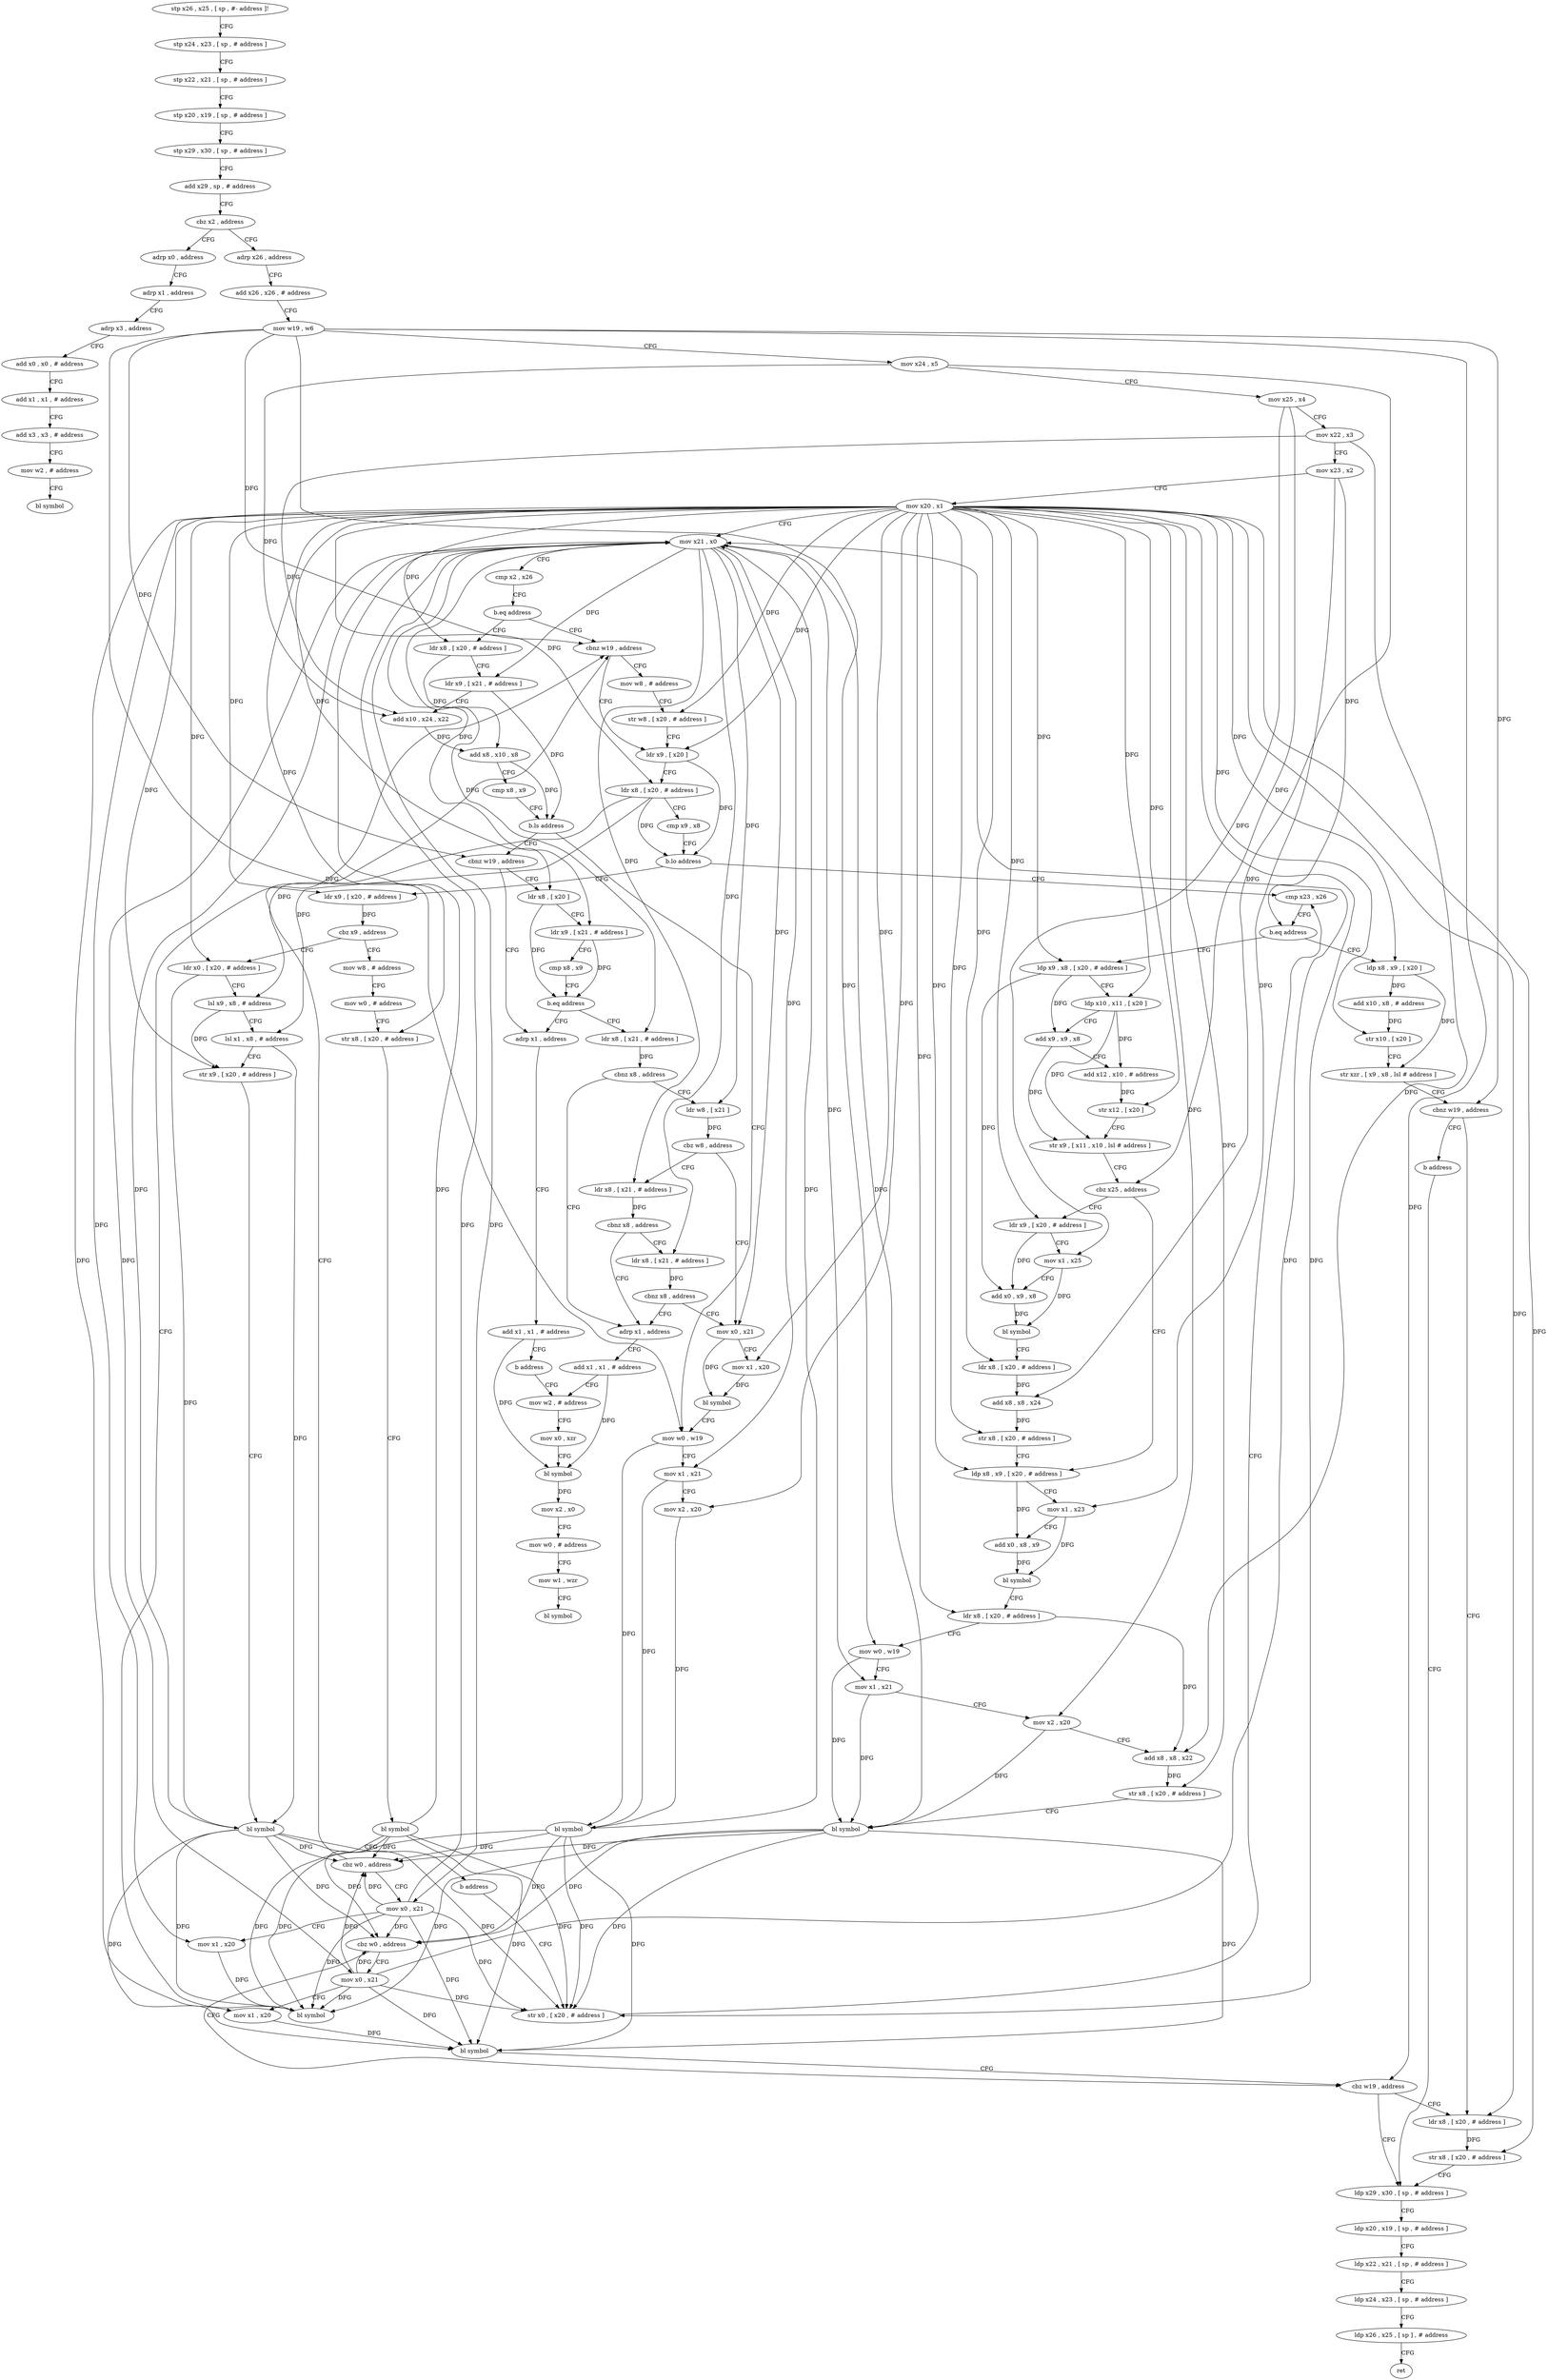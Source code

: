 digraph "func" {
"4256832" [label = "stp x26 , x25 , [ sp , #- address ]!" ]
"4256836" [label = "stp x24 , x23 , [ sp , # address ]" ]
"4256840" [label = "stp x22 , x21 , [ sp , # address ]" ]
"4256844" [label = "stp x20 , x19 , [ sp , # address ]" ]
"4256848" [label = "stp x29 , x30 , [ sp , # address ]" ]
"4256852" [label = "add x29 , sp , # address" ]
"4256856" [label = "cbz x2 , address" ]
"4257288" [label = "adrp x0 , address" ]
"4256860" [label = "adrp x26 , address" ]
"4257292" [label = "adrp x1 , address" ]
"4257296" [label = "adrp x3 , address" ]
"4257300" [label = "add x0 , x0 , # address" ]
"4257304" [label = "add x1 , x1 , # address" ]
"4257308" [label = "add x3 , x3 , # address" ]
"4257312" [label = "mov w2 , # address" ]
"4257316" [label = "bl symbol" ]
"4256864" [label = "add x26 , x26 , # address" ]
"4256868" [label = "mov w19 , w6" ]
"4256872" [label = "mov x24 , x5" ]
"4256876" [label = "mov x25 , x4" ]
"4256880" [label = "mov x22 , x3" ]
"4256884" [label = "mov x23 , x2" ]
"4256888" [label = "mov x20 , x1" ]
"4256892" [label = "mov x21 , x0" ]
"4256896" [label = "cmp x2 , x26" ]
"4256900" [label = "b.eq address" ]
"4257024" [label = "cbnz w19 , address" ]
"4256904" [label = "ldr x8 , [ x20 , # address ]" ]
"4257036" [label = "ldr x9 , [ x20 ]" ]
"4257028" [label = "mov w8 , # address" ]
"4256908" [label = "ldr x9 , [ x21 , # address ]" ]
"4256912" [label = "add x10 , x24 , x22" ]
"4256916" [label = "add x8 , x10 , x8" ]
"4256920" [label = "cmp x8 , x9" ]
"4256924" [label = "b.ls address" ]
"4256992" [label = "mov w0 , w19" ]
"4256928" [label = "cbnz w19 , address" ]
"4257040" [label = "ldr x8 , [ x20 , # address ]" ]
"4257044" [label = "cmp x9 , x8" ]
"4257048" [label = "b.lo address" ]
"4257104" [label = "cmp x23 , x26" ]
"4257052" [label = "ldr x9 , [ x20 , # address ]" ]
"4257032" [label = "str w8 , [ x20 , # address ]" ]
"4256996" [label = "mov x1 , x21" ]
"4257000" [label = "mov x2 , x20" ]
"4257004" [label = "bl symbol" ]
"4257008" [label = "cbz w0 , address" ]
"4257012" [label = "mov x0 , x21" ]
"4257320" [label = "adrp x1 , address" ]
"4256932" [label = "ldr x8 , [ x20 ]" ]
"4257108" [label = "b.eq address" ]
"4257264" [label = "ldp x8 , x9 , [ x20 ]" ]
"4257112" [label = "ldp x9 , x8 , [ x20 , # address ]" ]
"4257056" [label = "cbz x9 , address" ]
"4257084" [label = "mov w8 , # address" ]
"4257060" [label = "ldr x0 , [ x20 , # address ]" ]
"4257016" [label = "mov x1 , x20" ]
"4257020" [label = "bl symbol" ]
"4257324" [label = "add x1 , x1 , # address" ]
"4257328" [label = "b address" ]
"4257340" [label = "mov w2 , # address" ]
"4256936" [label = "ldr x9 , [ x21 , # address ]" ]
"4256940" [label = "cmp x8 , x9" ]
"4256944" [label = "b.eq address" ]
"4256948" [label = "ldr x8 , [ x21 , # address ]" ]
"4257268" [label = "add x10 , x8 , # address" ]
"4257272" [label = "str x10 , [ x20 ]" ]
"4257276" [label = "str xzr , [ x9 , x8 , lsl # address ]" ]
"4257280" [label = "cbnz w19 , address" ]
"4257232" [label = "ldr x8 , [ x20 , # address ]" ]
"4257284" [label = "b address" ]
"4257116" [label = "ldp x10 , x11 , [ x20 ]" ]
"4257120" [label = "add x9 , x9 , x8" ]
"4257124" [label = "add x12 , x10 , # address" ]
"4257128" [label = "str x12 , [ x20 ]" ]
"4257132" [label = "str x9 , [ x11 , x10 , lsl # address ]" ]
"4257136" [label = "cbz x25 , address" ]
"4257168" [label = "ldp x8 , x9 , [ x20 , # address ]" ]
"4257140" [label = "ldr x9 , [ x20 , # address ]" ]
"4257088" [label = "mov w0 , # address" ]
"4257092" [label = "str x8 , [ x20 , # address ]" ]
"4257096" [label = "bl symbol" ]
"4257100" [label = "str x0 , [ x20 , # address ]" ]
"4257064" [label = "lsl x9 , x8 , # address" ]
"4257068" [label = "lsl x1 , x8 , # address" ]
"4257072" [label = "str x9 , [ x20 , # address ]" ]
"4257076" [label = "bl symbol" ]
"4257080" [label = "b address" ]
"4257344" [label = "mov x0 , xzr" ]
"4257348" [label = "bl symbol" ]
"4257352" [label = "mov x2 , x0" ]
"4257356" [label = "mov w0 , # address" ]
"4257360" [label = "mov w1 , wzr" ]
"4257364" [label = "bl symbol" ]
"4256952" [label = "cbnz x8 , address" ]
"4257332" [label = "adrp x1 , address" ]
"4256956" [label = "ldr w8 , [ x21 ]" ]
"4257236" [label = "str x8 , [ x20 , # address ]" ]
"4257240" [label = "ldp x29 , x30 , [ sp , # address ]" ]
"4257172" [label = "mov x1 , x23" ]
"4257176" [label = "add x0 , x8 , x9" ]
"4257180" [label = "bl symbol" ]
"4257184" [label = "ldr x8 , [ x20 , # address ]" ]
"4257188" [label = "mov w0 , w19" ]
"4257192" [label = "mov x1 , x21" ]
"4257196" [label = "mov x2 , x20" ]
"4257200" [label = "add x8 , x8 , x22" ]
"4257204" [label = "str x8 , [ x20 , # address ]" ]
"4257208" [label = "bl symbol" ]
"4257212" [label = "cbz w0 , address" ]
"4257228" [label = "cbz w19 , address" ]
"4257216" [label = "mov x0 , x21" ]
"4257144" [label = "mov x1 , x25" ]
"4257148" [label = "add x0 , x9 , x8" ]
"4257152" [label = "bl symbol" ]
"4257156" [label = "ldr x8 , [ x20 , # address ]" ]
"4257160" [label = "add x8 , x8 , x24" ]
"4257164" [label = "str x8 , [ x20 , # address ]" ]
"4257336" [label = "add x1 , x1 , # address" ]
"4256960" [label = "cbz w8 , address" ]
"4256980" [label = "mov x0 , x21" ]
"4256964" [label = "ldr x8 , [ x21 , # address ]" ]
"4257244" [label = "ldp x20 , x19 , [ sp , # address ]" ]
"4257248" [label = "ldp x22 , x21 , [ sp , # address ]" ]
"4257252" [label = "ldp x24 , x23 , [ sp , # address ]" ]
"4257256" [label = "ldp x26 , x25 , [ sp ] , # address" ]
"4257260" [label = "ret" ]
"4257220" [label = "mov x1 , x20" ]
"4257224" [label = "bl symbol" ]
"4256984" [label = "mov x1 , x20" ]
"4256988" [label = "bl symbol" ]
"4256968" [label = "cbnz x8 , address" ]
"4256972" [label = "ldr x8 , [ x21 , # address ]" ]
"4256976" [label = "cbnz x8 , address" ]
"4256832" -> "4256836" [ label = "CFG" ]
"4256836" -> "4256840" [ label = "CFG" ]
"4256840" -> "4256844" [ label = "CFG" ]
"4256844" -> "4256848" [ label = "CFG" ]
"4256848" -> "4256852" [ label = "CFG" ]
"4256852" -> "4256856" [ label = "CFG" ]
"4256856" -> "4257288" [ label = "CFG" ]
"4256856" -> "4256860" [ label = "CFG" ]
"4257288" -> "4257292" [ label = "CFG" ]
"4256860" -> "4256864" [ label = "CFG" ]
"4257292" -> "4257296" [ label = "CFG" ]
"4257296" -> "4257300" [ label = "CFG" ]
"4257300" -> "4257304" [ label = "CFG" ]
"4257304" -> "4257308" [ label = "CFG" ]
"4257308" -> "4257312" [ label = "CFG" ]
"4257312" -> "4257316" [ label = "CFG" ]
"4256864" -> "4256868" [ label = "CFG" ]
"4256868" -> "4256872" [ label = "CFG" ]
"4256868" -> "4257024" [ label = "DFG" ]
"4256868" -> "4256992" [ label = "DFG" ]
"4256868" -> "4256928" [ label = "DFG" ]
"4256868" -> "4257280" [ label = "DFG" ]
"4256868" -> "4257188" [ label = "DFG" ]
"4256868" -> "4257228" [ label = "DFG" ]
"4256872" -> "4256876" [ label = "CFG" ]
"4256872" -> "4256912" [ label = "DFG" ]
"4256872" -> "4257160" [ label = "DFG" ]
"4256876" -> "4256880" [ label = "CFG" ]
"4256876" -> "4257136" [ label = "DFG" ]
"4256876" -> "4257144" [ label = "DFG" ]
"4256880" -> "4256884" [ label = "CFG" ]
"4256880" -> "4256912" [ label = "DFG" ]
"4256880" -> "4257200" [ label = "DFG" ]
"4256884" -> "4256888" [ label = "CFG" ]
"4256884" -> "4257108" [ label = "DFG" ]
"4256884" -> "4257172" [ label = "DFG" ]
"4256888" -> "4256892" [ label = "CFG" ]
"4256888" -> "4256904" [ label = "DFG" ]
"4256888" -> "4257036" [ label = "DFG" ]
"4256888" -> "4257040" [ label = "DFG" ]
"4256888" -> "4257032" [ label = "DFG" ]
"4256888" -> "4257000" [ label = "DFG" ]
"4256888" -> "4257052" [ label = "DFG" ]
"4256888" -> "4257016" [ label = "DFG" ]
"4256888" -> "4256932" [ label = "DFG" ]
"4256888" -> "4257264" [ label = "DFG" ]
"4256888" -> "4257272" [ label = "DFG" ]
"4256888" -> "4257112" [ label = "DFG" ]
"4256888" -> "4257116" [ label = "DFG" ]
"4256888" -> "4257128" [ label = "DFG" ]
"4256888" -> "4257092" [ label = "DFG" ]
"4256888" -> "4257060" [ label = "DFG" ]
"4256888" -> "4257072" [ label = "DFG" ]
"4256888" -> "4257232" [ label = "DFG" ]
"4256888" -> "4257236" [ label = "DFG" ]
"4256888" -> "4257168" [ label = "DFG" ]
"4256888" -> "4257184" [ label = "DFG" ]
"4256888" -> "4257196" [ label = "DFG" ]
"4256888" -> "4257204" [ label = "DFG" ]
"4256888" -> "4257140" [ label = "DFG" ]
"4256888" -> "4257156" [ label = "DFG" ]
"4256888" -> "4257164" [ label = "DFG" ]
"4256888" -> "4257100" [ label = "DFG" ]
"4256888" -> "4257220" [ label = "DFG" ]
"4256888" -> "4256984" [ label = "DFG" ]
"4256892" -> "4256896" [ label = "CFG" ]
"4256892" -> "4256908" [ label = "DFG" ]
"4256892" -> "4256996" [ label = "DFG" ]
"4256892" -> "4257012" [ label = "DFG" ]
"4256892" -> "4256936" [ label = "DFG" ]
"4256892" -> "4256948" [ label = "DFG" ]
"4256892" -> "4257192" [ label = "DFG" ]
"4256892" -> "4256956" [ label = "DFG" ]
"4256892" -> "4257216" [ label = "DFG" ]
"4256892" -> "4256980" [ label = "DFG" ]
"4256892" -> "4256964" [ label = "DFG" ]
"4256892" -> "4256972" [ label = "DFG" ]
"4256896" -> "4256900" [ label = "CFG" ]
"4256900" -> "4257024" [ label = "CFG" ]
"4256900" -> "4256904" [ label = "CFG" ]
"4257024" -> "4257036" [ label = "CFG" ]
"4257024" -> "4257028" [ label = "CFG" ]
"4256904" -> "4256908" [ label = "CFG" ]
"4256904" -> "4256916" [ label = "DFG" ]
"4257036" -> "4257040" [ label = "CFG" ]
"4257036" -> "4257048" [ label = "DFG" ]
"4257028" -> "4257032" [ label = "CFG" ]
"4256908" -> "4256912" [ label = "CFG" ]
"4256908" -> "4256924" [ label = "DFG" ]
"4256912" -> "4256916" [ label = "DFG" ]
"4256916" -> "4256920" [ label = "CFG" ]
"4256916" -> "4256924" [ label = "DFG" ]
"4256920" -> "4256924" [ label = "CFG" ]
"4256924" -> "4256992" [ label = "CFG" ]
"4256924" -> "4256928" [ label = "CFG" ]
"4256992" -> "4256996" [ label = "CFG" ]
"4256992" -> "4257004" [ label = "DFG" ]
"4256928" -> "4257320" [ label = "CFG" ]
"4256928" -> "4256932" [ label = "CFG" ]
"4257040" -> "4257044" [ label = "CFG" ]
"4257040" -> "4257048" [ label = "DFG" ]
"4257040" -> "4257064" [ label = "DFG" ]
"4257040" -> "4257068" [ label = "DFG" ]
"4257044" -> "4257048" [ label = "CFG" ]
"4257048" -> "4257104" [ label = "CFG" ]
"4257048" -> "4257052" [ label = "CFG" ]
"4257104" -> "4257108" [ label = "CFG" ]
"4257052" -> "4257056" [ label = "DFG" ]
"4257032" -> "4257036" [ label = "CFG" ]
"4256996" -> "4257000" [ label = "CFG" ]
"4256996" -> "4257004" [ label = "DFG" ]
"4257000" -> "4257004" [ label = "DFG" ]
"4257004" -> "4257008" [ label = "DFG" ]
"4257004" -> "4256892" [ label = "DFG" ]
"4257004" -> "4257020" [ label = "DFG" ]
"4257004" -> "4257212" [ label = "DFG" ]
"4257004" -> "4257100" [ label = "DFG" ]
"4257004" -> "4257224" [ label = "DFG" ]
"4257008" -> "4257024" [ label = "CFG" ]
"4257008" -> "4257012" [ label = "CFG" ]
"4257012" -> "4257016" [ label = "CFG" ]
"4257012" -> "4256892" [ label = "DFG" ]
"4257012" -> "4257008" [ label = "DFG" ]
"4257012" -> "4257020" [ label = "DFG" ]
"4257012" -> "4257212" [ label = "DFG" ]
"4257012" -> "4257100" [ label = "DFG" ]
"4257012" -> "4257224" [ label = "DFG" ]
"4257320" -> "4257324" [ label = "CFG" ]
"4256932" -> "4256936" [ label = "CFG" ]
"4256932" -> "4256944" [ label = "DFG" ]
"4257108" -> "4257264" [ label = "CFG" ]
"4257108" -> "4257112" [ label = "CFG" ]
"4257264" -> "4257268" [ label = "DFG" ]
"4257264" -> "4257276" [ label = "DFG" ]
"4257112" -> "4257116" [ label = "CFG" ]
"4257112" -> "4257120" [ label = "DFG" ]
"4257112" -> "4257148" [ label = "DFG" ]
"4257056" -> "4257084" [ label = "CFG" ]
"4257056" -> "4257060" [ label = "CFG" ]
"4257084" -> "4257088" [ label = "CFG" ]
"4257060" -> "4257064" [ label = "CFG" ]
"4257060" -> "4257076" [ label = "DFG" ]
"4257016" -> "4257020" [ label = "DFG" ]
"4257020" -> "4257024" [ label = "CFG" ]
"4257324" -> "4257328" [ label = "CFG" ]
"4257324" -> "4257348" [ label = "DFG" ]
"4257328" -> "4257340" [ label = "CFG" ]
"4257340" -> "4257344" [ label = "CFG" ]
"4256936" -> "4256940" [ label = "CFG" ]
"4256936" -> "4256944" [ label = "DFG" ]
"4256940" -> "4256944" [ label = "CFG" ]
"4256944" -> "4257320" [ label = "CFG" ]
"4256944" -> "4256948" [ label = "CFG" ]
"4256948" -> "4256952" [ label = "DFG" ]
"4257268" -> "4257272" [ label = "DFG" ]
"4257272" -> "4257276" [ label = "CFG" ]
"4257276" -> "4257280" [ label = "CFG" ]
"4257280" -> "4257232" [ label = "CFG" ]
"4257280" -> "4257284" [ label = "CFG" ]
"4257232" -> "4257236" [ label = "DFG" ]
"4257284" -> "4257240" [ label = "CFG" ]
"4257116" -> "4257120" [ label = "CFG" ]
"4257116" -> "4257124" [ label = "DFG" ]
"4257116" -> "4257132" [ label = "DFG" ]
"4257120" -> "4257124" [ label = "CFG" ]
"4257120" -> "4257132" [ label = "DFG" ]
"4257124" -> "4257128" [ label = "DFG" ]
"4257128" -> "4257132" [ label = "CFG" ]
"4257132" -> "4257136" [ label = "CFG" ]
"4257136" -> "4257168" [ label = "CFG" ]
"4257136" -> "4257140" [ label = "CFG" ]
"4257168" -> "4257172" [ label = "CFG" ]
"4257168" -> "4257176" [ label = "DFG" ]
"4257140" -> "4257144" [ label = "CFG" ]
"4257140" -> "4257148" [ label = "DFG" ]
"4257088" -> "4257092" [ label = "CFG" ]
"4257092" -> "4257096" [ label = "CFG" ]
"4257096" -> "4257100" [ label = "DFG" ]
"4257096" -> "4256892" [ label = "DFG" ]
"4257096" -> "4257008" [ label = "DFG" ]
"4257096" -> "4257020" [ label = "DFG" ]
"4257096" -> "4257212" [ label = "DFG" ]
"4257096" -> "4257224" [ label = "DFG" ]
"4257100" -> "4257104" [ label = "CFG" ]
"4257064" -> "4257068" [ label = "CFG" ]
"4257064" -> "4257072" [ label = "DFG" ]
"4257068" -> "4257072" [ label = "CFG" ]
"4257068" -> "4257076" [ label = "DFG" ]
"4257072" -> "4257076" [ label = "CFG" ]
"4257076" -> "4257080" [ label = "CFG" ]
"4257076" -> "4256892" [ label = "DFG" ]
"4257076" -> "4257008" [ label = "DFG" ]
"4257076" -> "4257020" [ label = "DFG" ]
"4257076" -> "4257212" [ label = "DFG" ]
"4257076" -> "4257100" [ label = "DFG" ]
"4257076" -> "4257224" [ label = "DFG" ]
"4257080" -> "4257100" [ label = "CFG" ]
"4257344" -> "4257348" [ label = "CFG" ]
"4257348" -> "4257352" [ label = "DFG" ]
"4257352" -> "4257356" [ label = "CFG" ]
"4257356" -> "4257360" [ label = "CFG" ]
"4257360" -> "4257364" [ label = "CFG" ]
"4256952" -> "4257332" [ label = "CFG" ]
"4256952" -> "4256956" [ label = "CFG" ]
"4257332" -> "4257336" [ label = "CFG" ]
"4256956" -> "4256960" [ label = "DFG" ]
"4257236" -> "4257240" [ label = "CFG" ]
"4257240" -> "4257244" [ label = "CFG" ]
"4257172" -> "4257176" [ label = "CFG" ]
"4257172" -> "4257180" [ label = "DFG" ]
"4257176" -> "4257180" [ label = "DFG" ]
"4257180" -> "4257184" [ label = "CFG" ]
"4257184" -> "4257188" [ label = "CFG" ]
"4257184" -> "4257200" [ label = "DFG" ]
"4257188" -> "4257192" [ label = "CFG" ]
"4257188" -> "4257208" [ label = "DFG" ]
"4257192" -> "4257196" [ label = "CFG" ]
"4257192" -> "4257208" [ label = "DFG" ]
"4257196" -> "4257200" [ label = "CFG" ]
"4257196" -> "4257208" [ label = "DFG" ]
"4257200" -> "4257204" [ label = "DFG" ]
"4257204" -> "4257208" [ label = "CFG" ]
"4257208" -> "4257212" [ label = "DFG" ]
"4257208" -> "4256892" [ label = "DFG" ]
"4257208" -> "4257008" [ label = "DFG" ]
"4257208" -> "4257020" [ label = "DFG" ]
"4257208" -> "4257100" [ label = "DFG" ]
"4257208" -> "4257224" [ label = "DFG" ]
"4257212" -> "4257228" [ label = "CFG" ]
"4257212" -> "4257216" [ label = "CFG" ]
"4257228" -> "4257240" [ label = "CFG" ]
"4257228" -> "4257232" [ label = "CFG" ]
"4257216" -> "4257220" [ label = "CFG" ]
"4257216" -> "4256892" [ label = "DFG" ]
"4257216" -> "4257008" [ label = "DFG" ]
"4257216" -> "4257212" [ label = "DFG" ]
"4257216" -> "4257100" [ label = "DFG" ]
"4257216" -> "4257020" [ label = "DFG" ]
"4257216" -> "4257224" [ label = "DFG" ]
"4257144" -> "4257148" [ label = "CFG" ]
"4257144" -> "4257152" [ label = "DFG" ]
"4257148" -> "4257152" [ label = "DFG" ]
"4257152" -> "4257156" [ label = "CFG" ]
"4257156" -> "4257160" [ label = "DFG" ]
"4257160" -> "4257164" [ label = "DFG" ]
"4257164" -> "4257168" [ label = "CFG" ]
"4257336" -> "4257340" [ label = "CFG" ]
"4257336" -> "4257348" [ label = "DFG" ]
"4256960" -> "4256980" [ label = "CFG" ]
"4256960" -> "4256964" [ label = "CFG" ]
"4256980" -> "4256984" [ label = "CFG" ]
"4256980" -> "4256988" [ label = "DFG" ]
"4256964" -> "4256968" [ label = "DFG" ]
"4257244" -> "4257248" [ label = "CFG" ]
"4257248" -> "4257252" [ label = "CFG" ]
"4257252" -> "4257256" [ label = "CFG" ]
"4257256" -> "4257260" [ label = "CFG" ]
"4257220" -> "4257224" [ label = "DFG" ]
"4257224" -> "4257228" [ label = "CFG" ]
"4256984" -> "4256988" [ label = "DFG" ]
"4256988" -> "4256992" [ label = "CFG" ]
"4256968" -> "4257332" [ label = "CFG" ]
"4256968" -> "4256972" [ label = "CFG" ]
"4256972" -> "4256976" [ label = "DFG" ]
"4256976" -> "4257332" [ label = "CFG" ]
"4256976" -> "4256980" [ label = "CFG" ]
}
